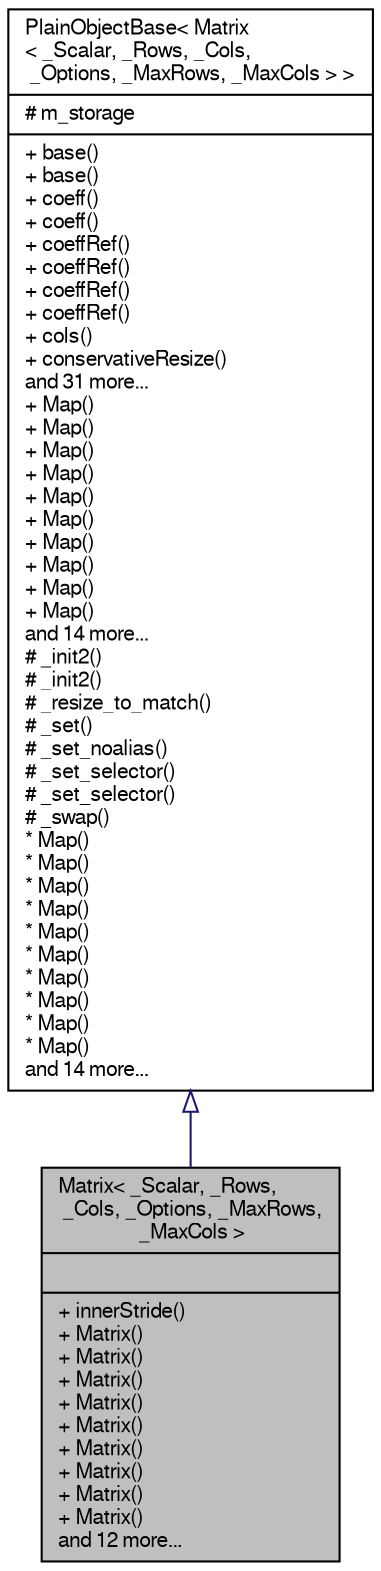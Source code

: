 digraph "Matrix&lt; _Scalar, _Rows, _Cols, _Options, _MaxRows, _MaxCols &gt;"
{
  edge [fontname="FreeSans",fontsize="10",labelfontname="FreeSans",labelfontsize="10"];
  node [fontname="FreeSans",fontsize="10",shape=record];
  Node1 [label="{Matrix\< _Scalar, _Rows,\l _Cols, _Options, _MaxRows,\l _MaxCols \>\n||+ innerStride()\l+ Matrix()\l+ Matrix()\l+ Matrix()\l+ Matrix()\l+ Matrix()\l+ Matrix()\l+ Matrix()\l+ Matrix()\l+ Matrix()\land 12 more...\l}",height=0.2,width=0.4,color="black", fillcolor="grey75", style="filled" fontcolor="black"];
  Node2 -> Node1 [dir="back",color="midnightblue",fontsize="10",style="solid",arrowtail="onormal",fontname="FreeSans"];
  Node2 [label="{PlainObjectBase\< Matrix\l\< _Scalar, _Rows, _Cols,\l _Options, _MaxRows, _MaxCols \> \>\n|# m_storage\l|+ base()\l+ base()\l+ coeff()\l+ coeff()\l+ coeffRef()\l+ coeffRef()\l+ coeffRef()\l+ coeffRef()\l+ cols()\l+ conservativeResize()\land 31 more...\l+ Map()\l+ Map()\l+ Map()\l+ Map()\l+ Map()\l+ Map()\l+ Map()\l+ Map()\l+ Map()\l+ Map()\land 14 more...\l# _init2()\l# _init2()\l# _resize_to_match()\l# _set()\l# _set_noalias()\l# _set_selector()\l# _set_selector()\l# _swap()\l* Map()\l* Map()\l* Map()\l* Map()\l* Map()\l* Map()\l* Map()\l* Map()\l* Map()\l* Map()\land 14 more...\l}",height=0.2,width=0.4,color="black", fillcolor="white", style="filled",URL="$classEigen_1_1PlainObjectBase.html"];
}
